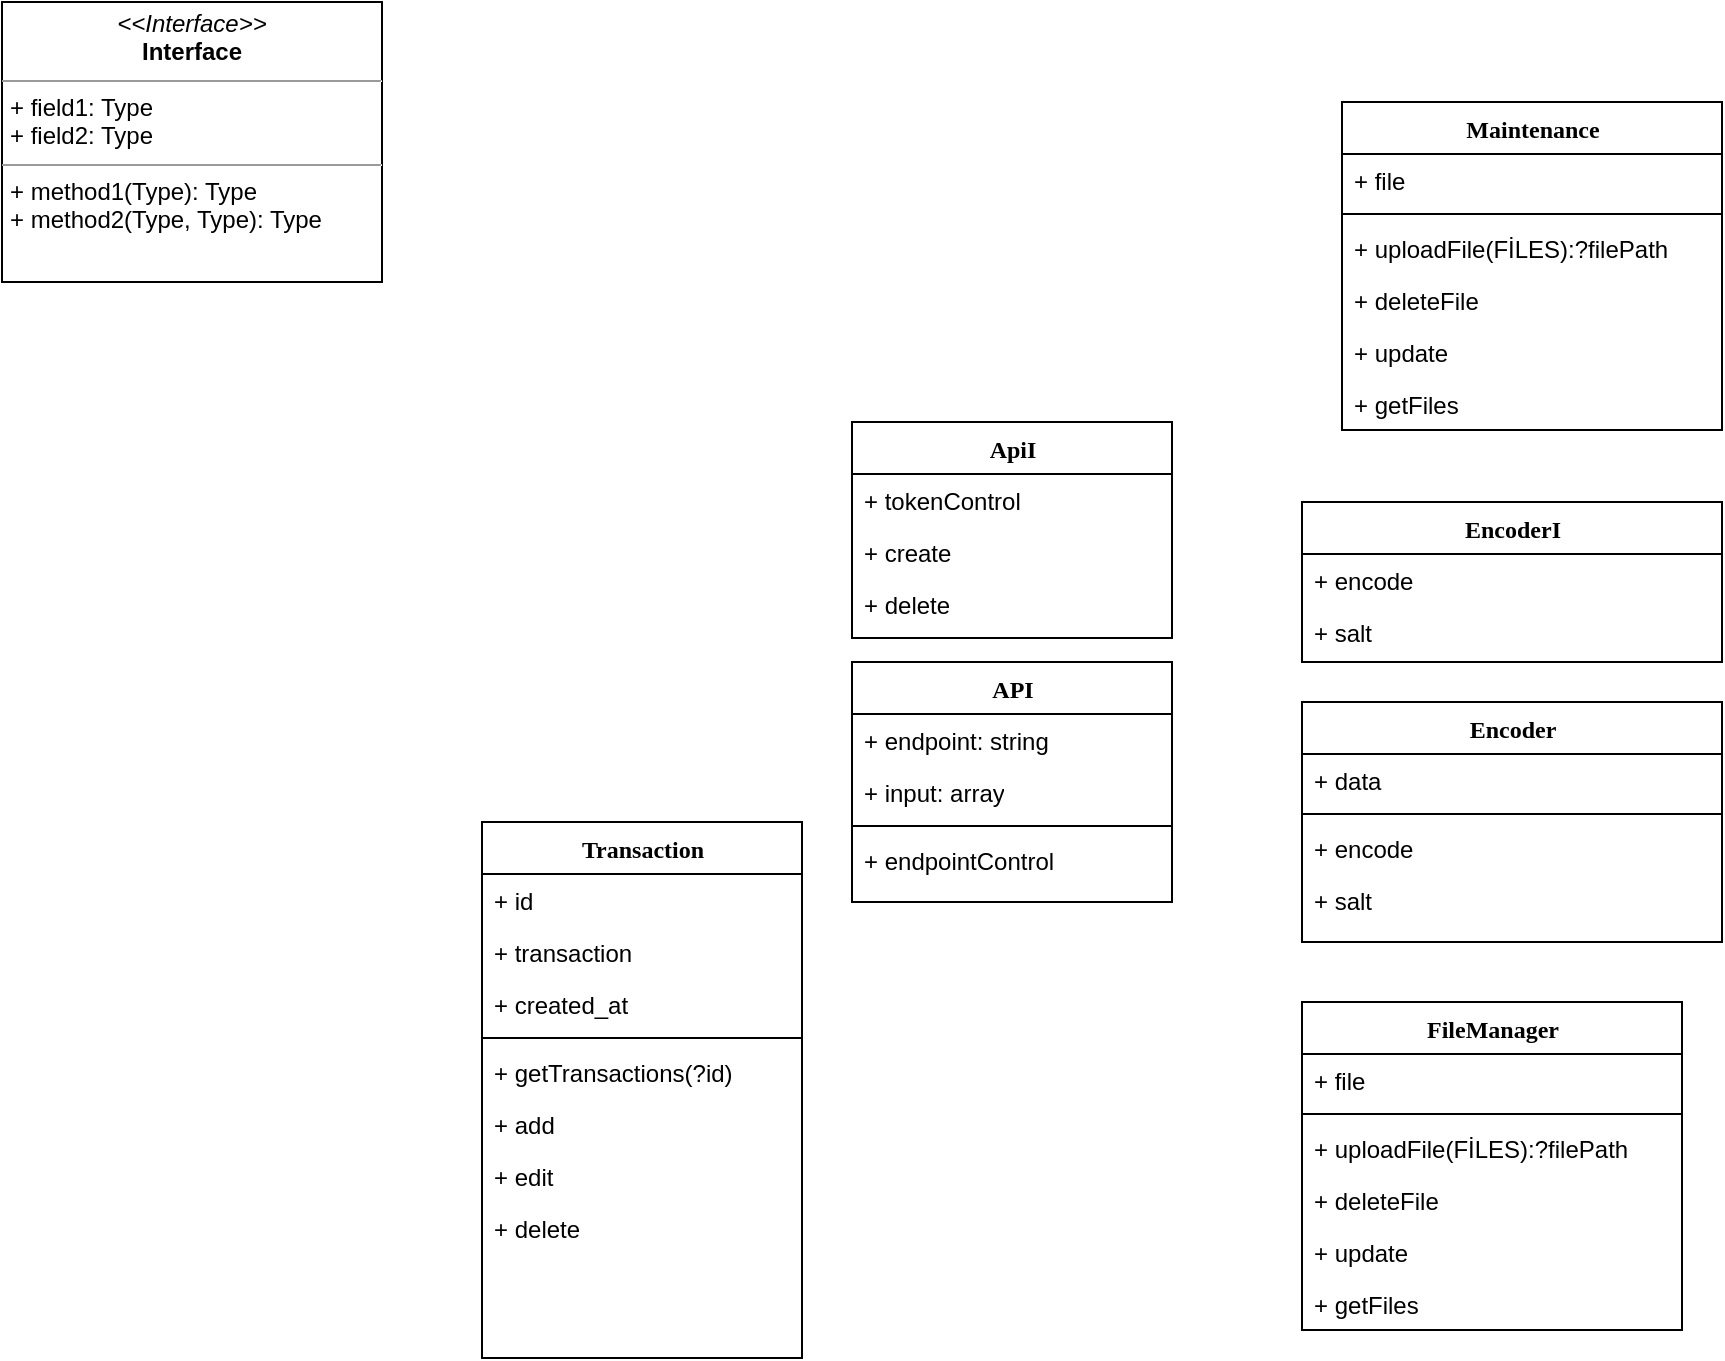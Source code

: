 <mxfile version="15.4.1" type="github">
  <diagram name="Page-1" id="6133507b-19e7-1e82-6fc7-422aa6c4b21f">
    <mxGraphModel dx="1108" dy="482" grid="1" gridSize="10" guides="1" tooltips="1" connect="1" arrows="1" fold="1" page="1" pageScale="1" pageWidth="1100" pageHeight="850" background="none" math="0" shadow="0">
      <root>
        <mxCell id="0" />
        <mxCell id="1" parent="0" />
        <mxCell id="b94bc138ca980ef-1" value="&lt;p style=&quot;margin:0px;margin-top:4px;text-align:center;&quot;&gt;&lt;i&gt;&amp;lt;&amp;lt;Interface&amp;gt;&amp;gt;&lt;/i&gt;&lt;br/&gt;&lt;b&gt;Interface&lt;/b&gt;&lt;/p&gt;&lt;hr size=&quot;1&quot;/&gt;&lt;p style=&quot;margin:0px;margin-left:4px;&quot;&gt;+ field1: Type&lt;br/&gt;+ field2: Type&lt;/p&gt;&lt;hr size=&quot;1&quot;/&gt;&lt;p style=&quot;margin:0px;margin-left:4px;&quot;&gt;+ method1(Type): Type&lt;br/&gt;+ method2(Type, Type): Type&lt;/p&gt;" style="verticalAlign=top;align=left;overflow=fill;fontSize=12;fontFamily=Helvetica;html=1;rounded=0;shadow=0;comic=0;labelBackgroundColor=none;strokeWidth=1" parent="1" vertex="1">
          <mxGeometry x="20" y="40" width="190" height="140" as="geometry" />
        </mxCell>
        <mxCell id="vAI4M0RN4AWg-PY1ereX-1" value="Transaction" style="swimlane;html=1;fontStyle=1;align=center;verticalAlign=top;childLayout=stackLayout;horizontal=1;startSize=26;horizontalStack=0;resizeParent=1;resizeLast=0;collapsible=1;marginBottom=0;swimlaneFillColor=#ffffff;rounded=0;shadow=0;comic=0;labelBackgroundColor=none;strokeWidth=1;fillColor=none;fontFamily=Verdana;fontSize=12" vertex="1" parent="1">
          <mxGeometry x="260" y="450" width="160" height="268" as="geometry" />
        </mxCell>
        <mxCell id="vAI4M0RN4AWg-PY1ereX-2" value="+ id" style="text;html=1;strokeColor=none;fillColor=none;align=left;verticalAlign=top;spacingLeft=4;spacingRight=4;whiteSpace=wrap;overflow=hidden;rotatable=0;points=[[0,0.5],[1,0.5]];portConstraint=eastwest;" vertex="1" parent="vAI4M0RN4AWg-PY1ereX-1">
          <mxGeometry y="26" width="160" height="26" as="geometry" />
        </mxCell>
        <mxCell id="vAI4M0RN4AWg-PY1ereX-3" value="+ transaction" style="text;html=1;strokeColor=none;fillColor=none;align=left;verticalAlign=top;spacingLeft=4;spacingRight=4;whiteSpace=wrap;overflow=hidden;rotatable=0;points=[[0,0.5],[1,0.5]];portConstraint=eastwest;" vertex="1" parent="vAI4M0RN4AWg-PY1ereX-1">
          <mxGeometry y="52" width="160" height="26" as="geometry" />
        </mxCell>
        <mxCell id="vAI4M0RN4AWg-PY1ereX-4" value="+ created_at" style="text;html=1;strokeColor=none;fillColor=none;align=left;verticalAlign=top;spacingLeft=4;spacingRight=4;whiteSpace=wrap;overflow=hidden;rotatable=0;points=[[0,0.5],[1,0.5]];portConstraint=eastwest;" vertex="1" parent="vAI4M0RN4AWg-PY1ereX-1">
          <mxGeometry y="78" width="160" height="26" as="geometry" />
        </mxCell>
        <mxCell id="vAI4M0RN4AWg-PY1ereX-5" value="" style="line;html=1;strokeWidth=1;fillColor=none;align=left;verticalAlign=middle;spacingTop=-1;spacingLeft=3;spacingRight=3;rotatable=0;labelPosition=right;points=[];portConstraint=eastwest;" vertex="1" parent="vAI4M0RN4AWg-PY1ereX-1">
          <mxGeometry y="104" width="160" height="8" as="geometry" />
        </mxCell>
        <mxCell id="vAI4M0RN4AWg-PY1ereX-6" value="+ getTransactions(?id)" style="text;html=1;strokeColor=none;fillColor=none;align=left;verticalAlign=top;spacingLeft=4;spacingRight=4;whiteSpace=wrap;overflow=hidden;rotatable=0;points=[[0,0.5],[1,0.5]];portConstraint=eastwest;" vertex="1" parent="vAI4M0RN4AWg-PY1ereX-1">
          <mxGeometry y="112" width="160" height="26" as="geometry" />
        </mxCell>
        <mxCell id="vAI4M0RN4AWg-PY1ereX-7" value="+ add" style="text;html=1;strokeColor=none;fillColor=none;align=left;verticalAlign=top;spacingLeft=4;spacingRight=4;whiteSpace=wrap;overflow=hidden;rotatable=0;points=[[0,0.5],[1,0.5]];portConstraint=eastwest;" vertex="1" parent="vAI4M0RN4AWg-PY1ereX-1">
          <mxGeometry y="138" width="160" height="26" as="geometry" />
        </mxCell>
        <mxCell id="vAI4M0RN4AWg-PY1ereX-8" value="+ edit" style="text;html=1;strokeColor=none;fillColor=none;align=left;verticalAlign=top;spacingLeft=4;spacingRight=4;whiteSpace=wrap;overflow=hidden;rotatable=0;points=[[0,0.5],[1,0.5]];portConstraint=eastwest;" vertex="1" parent="vAI4M0RN4AWg-PY1ereX-1">
          <mxGeometry y="164" width="160" height="26" as="geometry" />
        </mxCell>
        <mxCell id="vAI4M0RN4AWg-PY1ereX-9" value="+ delete" style="text;html=1;strokeColor=none;fillColor=none;align=left;verticalAlign=top;spacingLeft=4;spacingRight=4;whiteSpace=wrap;overflow=hidden;rotatable=0;points=[[0,0.5],[1,0.5]];portConstraint=eastwest;" vertex="1" parent="vAI4M0RN4AWg-PY1ereX-1">
          <mxGeometry y="190" width="160" height="26" as="geometry" />
        </mxCell>
        <mxCell id="vAI4M0RN4AWg-PY1ereX-10" value="FileManager" style="swimlane;html=1;fontStyle=1;align=center;verticalAlign=top;childLayout=stackLayout;horizontal=1;startSize=26;horizontalStack=0;resizeParent=1;resizeLast=0;collapsible=1;marginBottom=0;swimlaneFillColor=#ffffff;rounded=0;shadow=0;comic=0;labelBackgroundColor=none;strokeWidth=1;fillColor=none;fontFamily=Verdana;fontSize=12" vertex="1" parent="1">
          <mxGeometry x="670" y="540" width="190" height="164" as="geometry" />
        </mxCell>
        <mxCell id="vAI4M0RN4AWg-PY1ereX-11" value="+ file" style="text;html=1;strokeColor=none;fillColor=none;align=left;verticalAlign=top;spacingLeft=4;spacingRight=4;whiteSpace=wrap;overflow=hidden;rotatable=0;points=[[0,0.5],[1,0.5]];portConstraint=eastwest;" vertex="1" parent="vAI4M0RN4AWg-PY1ereX-10">
          <mxGeometry y="26" width="190" height="26" as="geometry" />
        </mxCell>
        <mxCell id="vAI4M0RN4AWg-PY1ereX-12" value="" style="line;html=1;strokeWidth=1;fillColor=none;align=left;verticalAlign=middle;spacingTop=-1;spacingLeft=3;spacingRight=3;rotatable=0;labelPosition=right;points=[];portConstraint=eastwest;" vertex="1" parent="vAI4M0RN4AWg-PY1ereX-10">
          <mxGeometry y="52" width="190" height="8" as="geometry" />
        </mxCell>
        <mxCell id="vAI4M0RN4AWg-PY1ereX-13" value="+ uploadFile(FİLES):?filePath" style="text;html=1;strokeColor=none;fillColor=none;align=left;verticalAlign=top;spacingLeft=4;spacingRight=4;whiteSpace=wrap;overflow=hidden;rotatable=0;points=[[0,0.5],[1,0.5]];portConstraint=eastwest;" vertex="1" parent="vAI4M0RN4AWg-PY1ereX-10">
          <mxGeometry y="60" width="190" height="26" as="geometry" />
        </mxCell>
        <mxCell id="vAI4M0RN4AWg-PY1ereX-14" value="+ deleteFile" style="text;html=1;strokeColor=none;fillColor=none;align=left;verticalAlign=top;spacingLeft=4;spacingRight=4;whiteSpace=wrap;overflow=hidden;rotatable=0;points=[[0,0.5],[1,0.5]];portConstraint=eastwest;" vertex="1" parent="vAI4M0RN4AWg-PY1ereX-10">
          <mxGeometry y="86" width="190" height="26" as="geometry" />
        </mxCell>
        <mxCell id="vAI4M0RN4AWg-PY1ereX-15" value="+ update" style="text;html=1;strokeColor=none;fillColor=none;align=left;verticalAlign=top;spacingLeft=4;spacingRight=4;whiteSpace=wrap;overflow=hidden;rotatable=0;points=[[0,0.5],[1,0.5]];portConstraint=eastwest;" vertex="1" parent="vAI4M0RN4AWg-PY1ereX-10">
          <mxGeometry y="112" width="190" height="26" as="geometry" />
        </mxCell>
        <mxCell id="vAI4M0RN4AWg-PY1ereX-16" value="+ getFiles" style="text;html=1;strokeColor=none;fillColor=none;align=left;verticalAlign=top;spacingLeft=4;spacingRight=4;whiteSpace=wrap;overflow=hidden;rotatable=0;points=[[0,0.5],[1,0.5]];portConstraint=eastwest;" vertex="1" parent="vAI4M0RN4AWg-PY1ereX-10">
          <mxGeometry y="138" width="190" height="26" as="geometry" />
        </mxCell>
        <mxCell id="vAI4M0RN4AWg-PY1ereX-17" value="EncoderI" style="swimlane;html=1;fontStyle=1;align=center;verticalAlign=top;childLayout=stackLayout;horizontal=1;startSize=26;horizontalStack=0;resizeParent=1;resizeLast=0;collapsible=1;marginBottom=0;swimlaneFillColor=#ffffff;rounded=0;shadow=0;comic=0;labelBackgroundColor=none;strokeWidth=1;fillColor=none;fontFamily=Verdana;fontSize=12" vertex="1" parent="1">
          <mxGeometry x="670" y="290" width="210" height="80" as="geometry" />
        </mxCell>
        <mxCell id="vAI4M0RN4AWg-PY1ereX-18" value="+ encode" style="text;html=1;strokeColor=none;fillColor=none;align=left;verticalAlign=top;spacingLeft=4;spacingRight=4;whiteSpace=wrap;overflow=hidden;rotatable=0;points=[[0,0.5],[1,0.5]];portConstraint=eastwest;" vertex="1" parent="vAI4M0RN4AWg-PY1ereX-17">
          <mxGeometry y="26" width="210" height="26" as="geometry" />
        </mxCell>
        <mxCell id="vAI4M0RN4AWg-PY1ereX-19" value="+ salt" style="text;html=1;strokeColor=none;fillColor=none;align=left;verticalAlign=top;spacingLeft=4;spacingRight=4;whiteSpace=wrap;overflow=hidden;rotatable=0;points=[[0,0.5],[1,0.5]];portConstraint=eastwest;" vertex="1" parent="vAI4M0RN4AWg-PY1ereX-17">
          <mxGeometry y="52" width="210" height="26" as="geometry" />
        </mxCell>
        <mxCell id="vAI4M0RN4AWg-PY1ereX-20" value="Encoder" style="swimlane;html=1;fontStyle=1;align=center;verticalAlign=top;childLayout=stackLayout;horizontal=1;startSize=26;horizontalStack=0;resizeParent=1;resizeLast=0;collapsible=1;marginBottom=0;swimlaneFillColor=#ffffff;rounded=0;shadow=0;comic=0;labelBackgroundColor=none;strokeWidth=1;fillColor=none;fontFamily=Verdana;fontSize=12" vertex="1" parent="1">
          <mxGeometry x="670" y="390" width="210" height="120" as="geometry" />
        </mxCell>
        <mxCell id="vAI4M0RN4AWg-PY1ereX-21" value="+ data" style="text;html=1;strokeColor=none;fillColor=none;align=left;verticalAlign=top;spacingLeft=4;spacingRight=4;whiteSpace=wrap;overflow=hidden;rotatable=0;points=[[0,0.5],[1,0.5]];portConstraint=eastwest;" vertex="1" parent="vAI4M0RN4AWg-PY1ereX-20">
          <mxGeometry y="26" width="210" height="26" as="geometry" />
        </mxCell>
        <mxCell id="vAI4M0RN4AWg-PY1ereX-22" value="" style="line;html=1;strokeWidth=1;fillColor=none;align=left;verticalAlign=middle;spacingTop=-1;spacingLeft=3;spacingRight=3;rotatable=0;labelPosition=right;points=[];portConstraint=eastwest;" vertex="1" parent="vAI4M0RN4AWg-PY1ereX-20">
          <mxGeometry y="52" width="210" height="8" as="geometry" />
        </mxCell>
        <mxCell id="vAI4M0RN4AWg-PY1ereX-23" value="+ encode" style="text;html=1;strokeColor=none;fillColor=none;align=left;verticalAlign=top;spacingLeft=4;spacingRight=4;whiteSpace=wrap;overflow=hidden;rotatable=0;points=[[0,0.5],[1,0.5]];portConstraint=eastwest;" vertex="1" parent="vAI4M0RN4AWg-PY1ereX-20">
          <mxGeometry y="60" width="210" height="26" as="geometry" />
        </mxCell>
        <mxCell id="vAI4M0RN4AWg-PY1ereX-24" value="+ salt" style="text;html=1;strokeColor=none;fillColor=none;align=left;verticalAlign=top;spacingLeft=4;spacingRight=4;whiteSpace=wrap;overflow=hidden;rotatable=0;points=[[0,0.5],[1,0.5]];portConstraint=eastwest;" vertex="1" parent="vAI4M0RN4AWg-PY1ereX-20">
          <mxGeometry y="86" width="210" height="26" as="geometry" />
        </mxCell>
        <mxCell id="vAI4M0RN4AWg-PY1ereX-25" value="ApiI" style="swimlane;html=1;fontStyle=1;align=center;verticalAlign=top;childLayout=stackLayout;horizontal=1;startSize=26;horizontalStack=0;resizeParent=1;resizeLast=0;collapsible=1;marginBottom=0;swimlaneFillColor=#ffffff;rounded=0;shadow=0;comic=0;labelBackgroundColor=none;strokeWidth=1;fillColor=none;fontFamily=Verdana;fontSize=12" vertex="1" parent="1">
          <mxGeometry x="445" y="250" width="160" height="108" as="geometry" />
        </mxCell>
        <mxCell id="vAI4M0RN4AWg-PY1ereX-26" value="+ tokenControl" style="text;html=1;strokeColor=none;fillColor=none;align=left;verticalAlign=top;spacingLeft=4;spacingRight=4;whiteSpace=wrap;overflow=hidden;rotatable=0;points=[[0,0.5],[1,0.5]];portConstraint=eastwest;" vertex="1" parent="vAI4M0RN4AWg-PY1ereX-25">
          <mxGeometry y="26" width="160" height="26" as="geometry" />
        </mxCell>
        <mxCell id="vAI4M0RN4AWg-PY1ereX-27" value="+ create" style="text;html=1;strokeColor=none;fillColor=none;align=left;verticalAlign=top;spacingLeft=4;spacingRight=4;whiteSpace=wrap;overflow=hidden;rotatable=0;points=[[0,0.5],[1,0.5]];portConstraint=eastwest;" vertex="1" parent="vAI4M0RN4AWg-PY1ereX-25">
          <mxGeometry y="52" width="160" height="26" as="geometry" />
        </mxCell>
        <mxCell id="vAI4M0RN4AWg-PY1ereX-28" value="+ delete" style="text;html=1;strokeColor=none;fillColor=none;align=left;verticalAlign=top;spacingLeft=4;spacingRight=4;whiteSpace=wrap;overflow=hidden;rotatable=0;points=[[0,0.5],[1,0.5]];portConstraint=eastwest;" vertex="1" parent="vAI4M0RN4AWg-PY1ereX-25">
          <mxGeometry y="78" width="160" height="26" as="geometry" />
        </mxCell>
        <mxCell id="vAI4M0RN4AWg-PY1ereX-29" value="API" style="swimlane;html=1;fontStyle=1;align=center;verticalAlign=top;childLayout=stackLayout;horizontal=1;startSize=26;horizontalStack=0;resizeParent=1;resizeLast=0;collapsible=1;marginBottom=0;swimlaneFillColor=#ffffff;rounded=0;shadow=0;comic=0;labelBackgroundColor=none;strokeWidth=1;fillColor=none;fontFamily=Verdana;fontSize=12" vertex="1" parent="1">
          <mxGeometry x="445" y="370" width="160" height="120" as="geometry">
            <mxRectangle x="1440" y="1000" width="60" height="26" as="alternateBounds" />
          </mxGeometry>
        </mxCell>
        <mxCell id="vAI4M0RN4AWg-PY1ereX-30" value="+ endpoint: string" style="text;html=1;strokeColor=none;fillColor=none;align=left;verticalAlign=top;spacingLeft=4;spacingRight=4;whiteSpace=wrap;overflow=hidden;rotatable=0;points=[[0,0.5],[1,0.5]];portConstraint=eastwest;" vertex="1" parent="vAI4M0RN4AWg-PY1ereX-29">
          <mxGeometry y="26" width="160" height="26" as="geometry" />
        </mxCell>
        <mxCell id="vAI4M0RN4AWg-PY1ereX-31" value="+ input: array" style="text;html=1;strokeColor=none;fillColor=none;align=left;verticalAlign=top;spacingLeft=4;spacingRight=4;whiteSpace=wrap;overflow=hidden;rotatable=0;points=[[0,0.5],[1,0.5]];portConstraint=eastwest;" vertex="1" parent="vAI4M0RN4AWg-PY1ereX-29">
          <mxGeometry y="52" width="160" height="26" as="geometry" />
        </mxCell>
        <mxCell id="vAI4M0RN4AWg-PY1ereX-33" value="" style="line;html=1;strokeWidth=1;fillColor=none;align=left;verticalAlign=middle;spacingTop=-1;spacingLeft=3;spacingRight=3;rotatable=0;labelPosition=right;points=[];portConstraint=eastwest;" vertex="1" parent="vAI4M0RN4AWg-PY1ereX-29">
          <mxGeometry y="78" width="160" height="8" as="geometry" />
        </mxCell>
        <mxCell id="vAI4M0RN4AWg-PY1ereX-34" value="+ endpointControl" style="text;html=1;strokeColor=none;fillColor=none;align=left;verticalAlign=top;spacingLeft=4;spacingRight=4;whiteSpace=wrap;overflow=hidden;rotatable=0;points=[[0,0.5],[1,0.5]];portConstraint=eastwest;" vertex="1" parent="vAI4M0RN4AWg-PY1ereX-29">
          <mxGeometry y="86" width="160" height="26" as="geometry" />
        </mxCell>
        <mxCell id="vAI4M0RN4AWg-PY1ereX-35" value="Maintenance" style="swimlane;html=1;fontStyle=1;align=center;verticalAlign=top;childLayout=stackLayout;horizontal=1;startSize=26;horizontalStack=0;resizeParent=1;resizeLast=0;collapsible=1;marginBottom=0;swimlaneFillColor=#ffffff;rounded=0;shadow=0;comic=0;labelBackgroundColor=none;strokeWidth=1;fillColor=none;fontFamily=Verdana;fontSize=12" vertex="1" parent="1">
          <mxGeometry x="690" y="90" width="190" height="164" as="geometry" />
        </mxCell>
        <mxCell id="vAI4M0RN4AWg-PY1ereX-36" value="+ file" style="text;html=1;strokeColor=none;fillColor=none;align=left;verticalAlign=top;spacingLeft=4;spacingRight=4;whiteSpace=wrap;overflow=hidden;rotatable=0;points=[[0,0.5],[1,0.5]];portConstraint=eastwest;" vertex="1" parent="vAI4M0RN4AWg-PY1ereX-35">
          <mxGeometry y="26" width="190" height="26" as="geometry" />
        </mxCell>
        <mxCell id="vAI4M0RN4AWg-PY1ereX-37" value="" style="line;html=1;strokeWidth=1;fillColor=none;align=left;verticalAlign=middle;spacingTop=-1;spacingLeft=3;spacingRight=3;rotatable=0;labelPosition=right;points=[];portConstraint=eastwest;" vertex="1" parent="vAI4M0RN4AWg-PY1ereX-35">
          <mxGeometry y="52" width="190" height="8" as="geometry" />
        </mxCell>
        <mxCell id="vAI4M0RN4AWg-PY1ereX-38" value="+ uploadFile(FİLES):?filePath" style="text;html=1;strokeColor=none;fillColor=none;align=left;verticalAlign=top;spacingLeft=4;spacingRight=4;whiteSpace=wrap;overflow=hidden;rotatable=0;points=[[0,0.5],[1,0.5]];portConstraint=eastwest;" vertex="1" parent="vAI4M0RN4AWg-PY1ereX-35">
          <mxGeometry y="60" width="190" height="26" as="geometry" />
        </mxCell>
        <mxCell id="vAI4M0RN4AWg-PY1ereX-39" value="+ deleteFile" style="text;html=1;strokeColor=none;fillColor=none;align=left;verticalAlign=top;spacingLeft=4;spacingRight=4;whiteSpace=wrap;overflow=hidden;rotatable=0;points=[[0,0.5],[1,0.5]];portConstraint=eastwest;" vertex="1" parent="vAI4M0RN4AWg-PY1ereX-35">
          <mxGeometry y="86" width="190" height="26" as="geometry" />
        </mxCell>
        <mxCell id="vAI4M0RN4AWg-PY1ereX-40" value="+ update" style="text;html=1;strokeColor=none;fillColor=none;align=left;verticalAlign=top;spacingLeft=4;spacingRight=4;whiteSpace=wrap;overflow=hidden;rotatable=0;points=[[0,0.5],[1,0.5]];portConstraint=eastwest;" vertex="1" parent="vAI4M0RN4AWg-PY1ereX-35">
          <mxGeometry y="112" width="190" height="26" as="geometry" />
        </mxCell>
        <mxCell id="vAI4M0RN4AWg-PY1ereX-41" value="+ getFiles" style="text;html=1;strokeColor=none;fillColor=none;align=left;verticalAlign=top;spacingLeft=4;spacingRight=4;whiteSpace=wrap;overflow=hidden;rotatable=0;points=[[0,0.5],[1,0.5]];portConstraint=eastwest;" vertex="1" parent="vAI4M0RN4AWg-PY1ereX-35">
          <mxGeometry y="138" width="190" height="26" as="geometry" />
        </mxCell>
      </root>
    </mxGraphModel>
  </diagram>
</mxfile>
